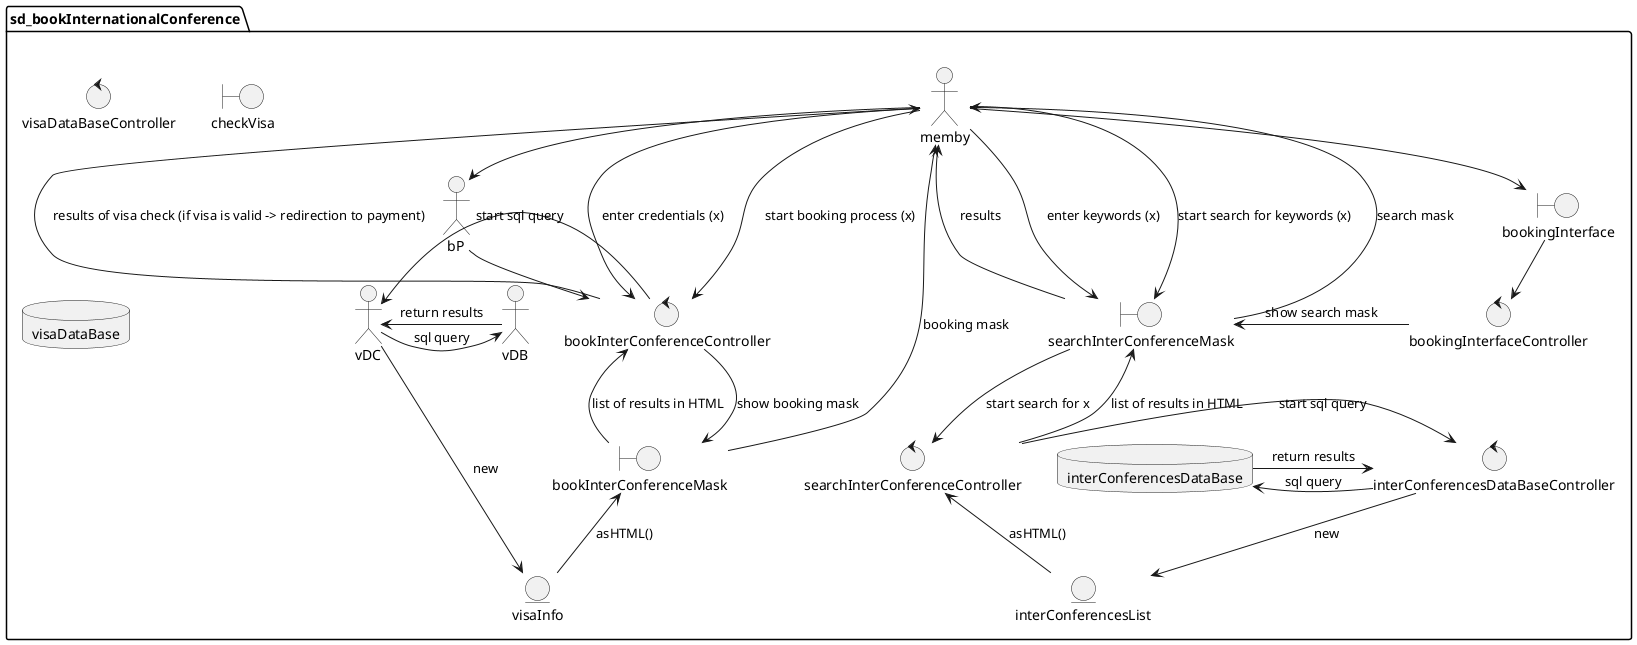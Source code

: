 @startuml

package sd_bookInternationalConference {
    actor memby as m

    control bookingInterfaceController as bIC
    control searchInterConferenceController as sICC
    control bookInterConferenceController as bICC
    control interConferencesDataBaseController as iCDBC
    control visaDataBaseController as vDBC

    boundary bookingInterface as bI
    boundary searchInterConferenceMask as sICM
    boundary bookInterConferenceMask as bICM
    boundary checkVisa as cV

    entity interConferencesList as iCL
    entity visaInfo as vI

    database interConferencesDataBase as iCDB
    database visaDataBase as vDD

    /'SEARCH AN INTERNATIONAL CONFERENCE AND GET THE RESULTS'/
    m -> bI : start search
    bI -> bIC : start search mask
    sICM <- bIC : show search mask
    m <-- sICM : search mask
    m -> sICM : enter keywords (x)
    m -> sICM : start search for keywords (x)
    sICM -> sICC : start search for x
    sICC -> iCDBC : start sql query
    iCDB <- iCDBC : sql query
    iCDB -> iCDBC : return results
    iCDBC --> iCL : new
    sICC <-- iCL : asHTML()
    sICM <-- sICC : list of results in HTML
    m <-- sICM : results

    /'BOOK AN INTERNATIONAL CONFERENCE AND PERFORM A VISA CHECK'/
    m -> bP : start booking process
    bP -> bICC : start booking mask
    bICC -> bICM : show booking mask
    m <-- bICM : booking mask
    m -> bICC : enter credentials (x)
    m -> bICC : start booking process (x)
    vDC <- bICC : start sql query
    vDC -> vDB : sql query
    vDC <- vDB : return results
    vDC --> vI : new
    bICM <-- vI : asHTML()
    bICC <-- bICM : list of results in HTML
    m <-- bICC : results of visa check (if visa is valid -> redirection to payment)
}

@enduml
